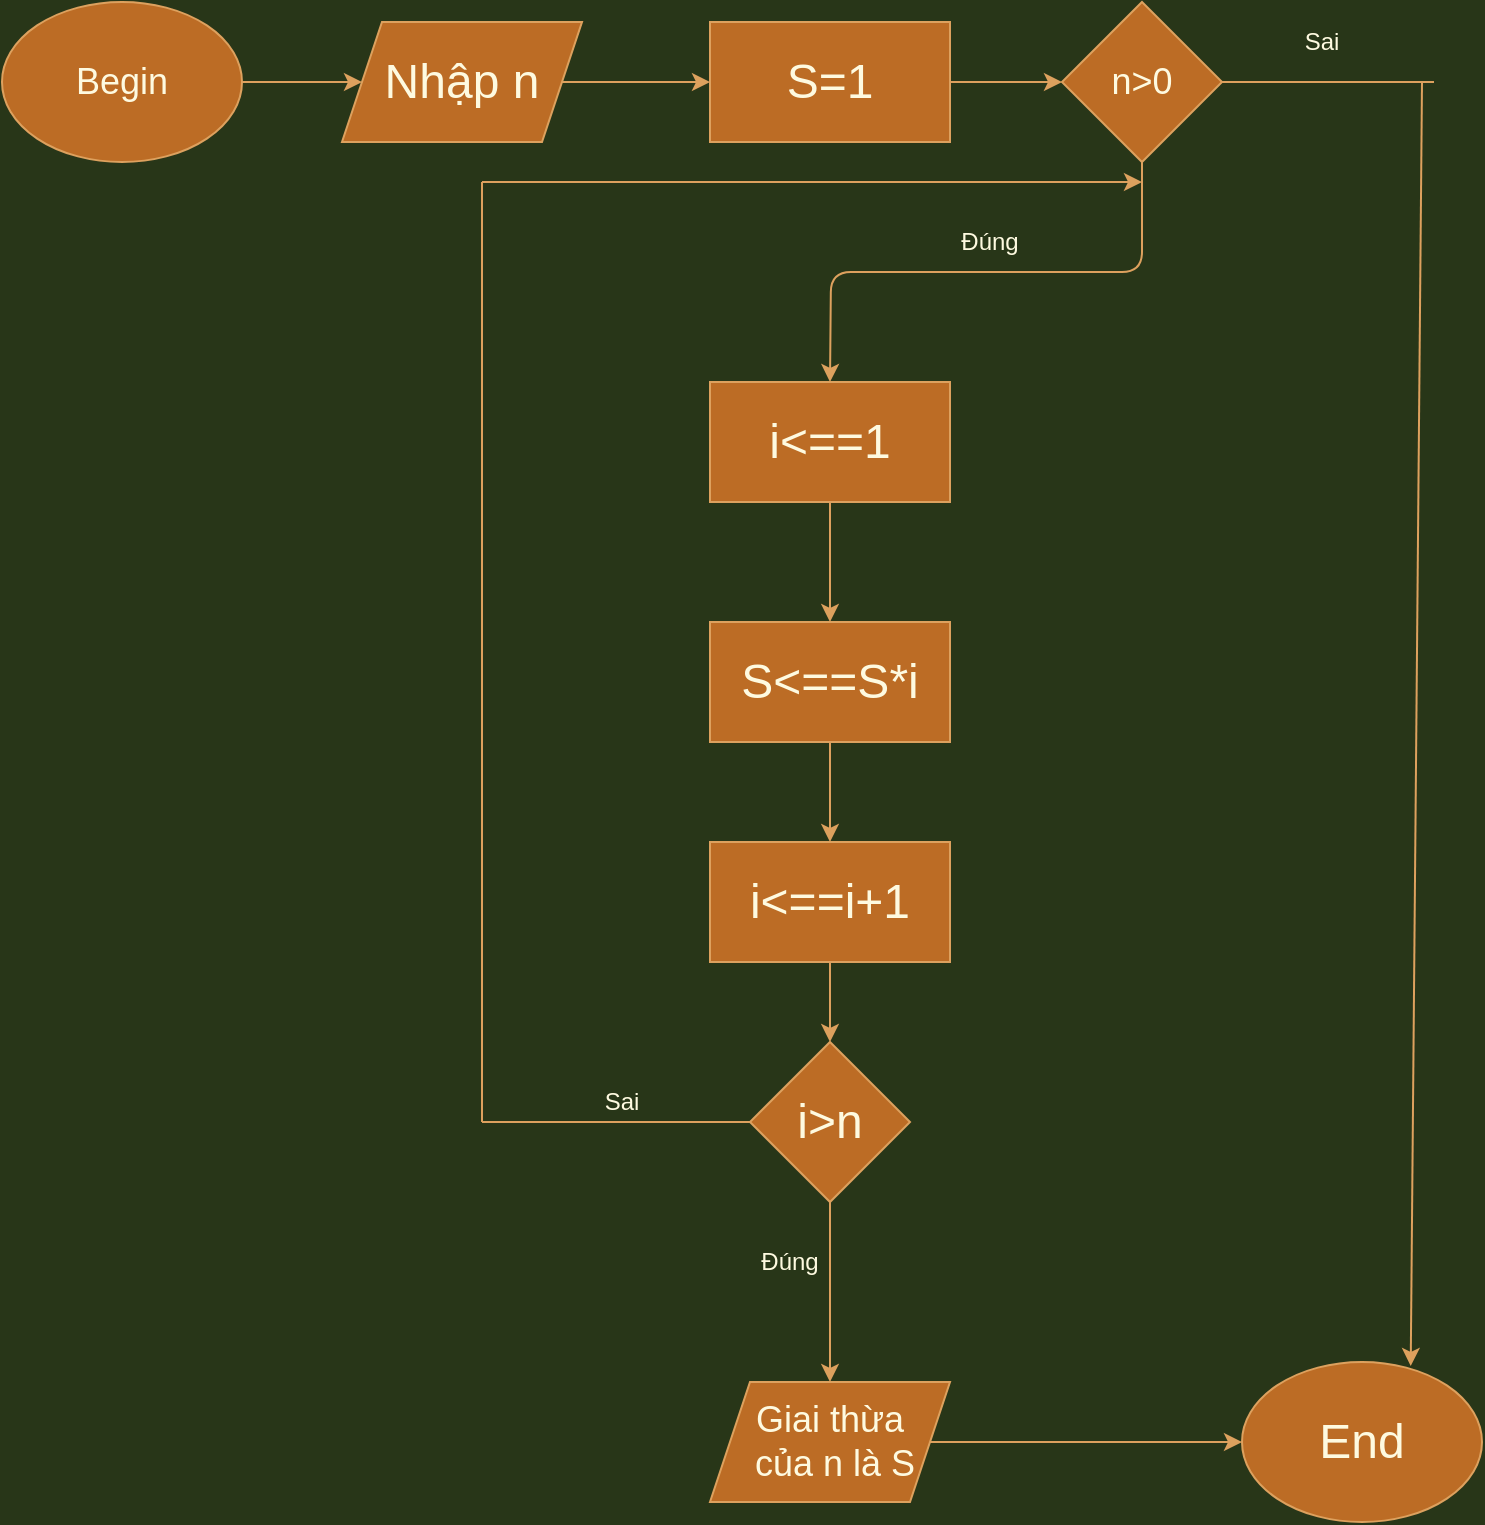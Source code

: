 <mxfile version="14.4.4" type="github">
  <diagram id="C5RBs43oDa-KdzZeNtuy" name="Page-1">
    <mxGraphModel dx="1038" dy="548" grid="1" gridSize="10" guides="1" tooltips="1" connect="1" arrows="1" fold="1" page="1" pageScale="1" pageWidth="827" pageHeight="1169" background="#283618" math="0" shadow="0">
      <root>
        <mxCell id="WIyWlLk6GJQsqaUBKTNV-0" />
        <mxCell id="WIyWlLk6GJQsqaUBKTNV-1" parent="WIyWlLk6GJQsqaUBKTNV-0" />
        <mxCell id="YbcMuKqUwYt0H_rFrsmF-2" style="edgeStyle=orthogonalEdgeStyle;curved=0;rounded=1;sketch=0;orthogonalLoop=1;jettySize=auto;html=1;exitX=1;exitY=0.5;exitDx=0;exitDy=0;strokeColor=#DDA15E;fillColor=#BC6C25;fontColor=#FEFAE0;" edge="1" parent="WIyWlLk6GJQsqaUBKTNV-1" source="YbcMuKqUwYt0H_rFrsmF-0" target="YbcMuKqUwYt0H_rFrsmF-1">
          <mxGeometry relative="1" as="geometry" />
        </mxCell>
        <mxCell id="YbcMuKqUwYt0H_rFrsmF-0" value="&lt;font style=&quot;font-size: 18px&quot;&gt;Begin&lt;/font&gt;" style="ellipse;whiteSpace=wrap;html=1;rounded=0;sketch=0;strokeColor=#DDA15E;fillColor=#BC6C25;fontColor=#FEFAE0;" vertex="1" parent="WIyWlLk6GJQsqaUBKTNV-1">
          <mxGeometry width="120" height="80" as="geometry" />
        </mxCell>
        <mxCell id="YbcMuKqUwYt0H_rFrsmF-12" style="edgeStyle=orthogonalEdgeStyle;curved=0;rounded=1;sketch=0;orthogonalLoop=1;jettySize=auto;html=1;exitX=1;exitY=0.5;exitDx=0;exitDy=0;entryX=0;entryY=0.5;entryDx=0;entryDy=0;strokeColor=#DDA15E;fillColor=#BC6C25;fontColor=#FEFAE0;" edge="1" parent="WIyWlLk6GJQsqaUBKTNV-1" source="YbcMuKqUwYt0H_rFrsmF-1" target="YbcMuKqUwYt0H_rFrsmF-11">
          <mxGeometry relative="1" as="geometry" />
        </mxCell>
        <mxCell id="YbcMuKqUwYt0H_rFrsmF-1" value="&lt;font style=&quot;font-size: 24px&quot;&gt;Nhập n&lt;/font&gt;" style="shape=parallelogram;perimeter=parallelogramPerimeter;whiteSpace=wrap;html=1;fixedSize=1;rounded=0;sketch=0;strokeColor=#DDA15E;fillColor=#BC6C25;fontColor=#FEFAE0;" vertex="1" parent="WIyWlLk6GJQsqaUBKTNV-1">
          <mxGeometry x="170" y="10" width="120" height="60" as="geometry" />
        </mxCell>
        <mxCell id="YbcMuKqUwYt0H_rFrsmF-5" style="edgeStyle=orthogonalEdgeStyle;curved=0;rounded=1;sketch=0;orthogonalLoop=1;jettySize=auto;html=1;exitX=0.5;exitY=1;exitDx=0;exitDy=0;strokeColor=#DDA15E;fillColor=#BC6C25;fontColor=#FEFAE0;" edge="1" parent="WIyWlLk6GJQsqaUBKTNV-1" source="YbcMuKqUwYt0H_rFrsmF-3">
          <mxGeometry relative="1" as="geometry">
            <mxPoint x="414" y="190" as="targetPoint" />
          </mxGeometry>
        </mxCell>
        <mxCell id="YbcMuKqUwYt0H_rFrsmF-3" value="&lt;font style=&quot;font-size: 18px&quot;&gt;n&amp;gt;0&lt;/font&gt;" style="rhombus;whiteSpace=wrap;html=1;rounded=0;sketch=0;strokeColor=#DDA15E;fillColor=#BC6C25;fontColor=#FEFAE0;" vertex="1" parent="WIyWlLk6GJQsqaUBKTNV-1">
          <mxGeometry x="530" width="80" height="80" as="geometry" />
        </mxCell>
        <mxCell id="YbcMuKqUwYt0H_rFrsmF-6" value="Đúng" style="text;html=1;strokeColor=none;fillColor=none;align=center;verticalAlign=middle;whiteSpace=wrap;rounded=0;sketch=0;fontColor=#FEFAE0;" vertex="1" parent="WIyWlLk6GJQsqaUBKTNV-1">
          <mxGeometry x="474" y="110" width="40" height="20" as="geometry" />
        </mxCell>
        <mxCell id="YbcMuKqUwYt0H_rFrsmF-8" value="" style="endArrow=none;html=1;strokeColor=#DDA15E;fillColor=#BC6C25;fontColor=#FEFAE0;" edge="1" parent="WIyWlLk6GJQsqaUBKTNV-1">
          <mxGeometry width="50" height="50" relative="1" as="geometry">
            <mxPoint x="610" y="40" as="sourcePoint" />
            <mxPoint x="716" y="40" as="targetPoint" />
          </mxGeometry>
        </mxCell>
        <mxCell id="YbcMuKqUwYt0H_rFrsmF-9" value="Sai" style="text;html=1;strokeColor=none;fillColor=none;align=center;verticalAlign=middle;whiteSpace=wrap;rounded=0;sketch=0;fontColor=#FEFAE0;" vertex="1" parent="WIyWlLk6GJQsqaUBKTNV-1">
          <mxGeometry x="640" y="10" width="40" height="20" as="geometry" />
        </mxCell>
        <mxCell id="YbcMuKqUwYt0H_rFrsmF-15" style="edgeStyle=orthogonalEdgeStyle;curved=0;rounded=1;sketch=0;orthogonalLoop=1;jettySize=auto;html=1;exitX=0.5;exitY=1;exitDx=0;exitDy=0;entryX=0.5;entryY=0;entryDx=0;entryDy=0;strokeColor=#DDA15E;fillColor=#BC6C25;fontColor=#FEFAE0;" edge="1" parent="WIyWlLk6GJQsqaUBKTNV-1" source="YbcMuKqUwYt0H_rFrsmF-10" target="YbcMuKqUwYt0H_rFrsmF-14">
          <mxGeometry relative="1" as="geometry" />
        </mxCell>
        <mxCell id="YbcMuKqUwYt0H_rFrsmF-10" value="&lt;font style=&quot;font-size: 24px&quot;&gt;i&amp;lt;==1&lt;/font&gt;" style="rounded=0;whiteSpace=wrap;html=1;sketch=0;strokeColor=#DDA15E;fillColor=#BC6C25;fontColor=#FEFAE0;" vertex="1" parent="WIyWlLk6GJQsqaUBKTNV-1">
          <mxGeometry x="354" y="190" width="120" height="60" as="geometry" />
        </mxCell>
        <mxCell id="YbcMuKqUwYt0H_rFrsmF-13" style="edgeStyle=orthogonalEdgeStyle;curved=0;rounded=1;sketch=0;orthogonalLoop=1;jettySize=auto;html=1;entryX=0;entryY=0.5;entryDx=0;entryDy=0;strokeColor=#DDA15E;fillColor=#BC6C25;fontColor=#FEFAE0;" edge="1" parent="WIyWlLk6GJQsqaUBKTNV-1" source="YbcMuKqUwYt0H_rFrsmF-11" target="YbcMuKqUwYt0H_rFrsmF-3">
          <mxGeometry relative="1" as="geometry" />
        </mxCell>
        <mxCell id="YbcMuKqUwYt0H_rFrsmF-11" value="&lt;font style=&quot;font-size: 24px&quot;&gt;S=1&lt;/font&gt;" style="rounded=0;whiteSpace=wrap;html=1;sketch=0;strokeColor=#DDA15E;fillColor=#BC6C25;fontColor=#FEFAE0;" vertex="1" parent="WIyWlLk6GJQsqaUBKTNV-1">
          <mxGeometry x="354" y="10" width="120" height="60" as="geometry" />
        </mxCell>
        <mxCell id="YbcMuKqUwYt0H_rFrsmF-17" style="edgeStyle=orthogonalEdgeStyle;curved=0;rounded=1;sketch=0;orthogonalLoop=1;jettySize=auto;html=1;exitX=0.5;exitY=1;exitDx=0;exitDy=0;entryX=0.5;entryY=0;entryDx=0;entryDy=0;strokeColor=#DDA15E;fillColor=#BC6C25;fontColor=#FEFAE0;" edge="1" parent="WIyWlLk6GJQsqaUBKTNV-1" source="YbcMuKqUwYt0H_rFrsmF-14" target="YbcMuKqUwYt0H_rFrsmF-16">
          <mxGeometry relative="1" as="geometry" />
        </mxCell>
        <mxCell id="YbcMuKqUwYt0H_rFrsmF-14" value="&lt;font style=&quot;font-size: 24px&quot;&gt;S&amp;lt;==S*i&lt;/font&gt;" style="rounded=0;whiteSpace=wrap;html=1;sketch=0;strokeColor=#DDA15E;fillColor=#BC6C25;fontColor=#FEFAE0;" vertex="1" parent="WIyWlLk6GJQsqaUBKTNV-1">
          <mxGeometry x="354" y="310" width="120" height="60" as="geometry" />
        </mxCell>
        <mxCell id="YbcMuKqUwYt0H_rFrsmF-20" style="edgeStyle=orthogonalEdgeStyle;curved=0;rounded=1;sketch=0;orthogonalLoop=1;jettySize=auto;html=1;exitX=0.5;exitY=1;exitDx=0;exitDy=0;entryX=0.5;entryY=0;entryDx=0;entryDy=0;strokeColor=#DDA15E;fillColor=#BC6C25;fontColor=#FEFAE0;" edge="1" parent="WIyWlLk6GJQsqaUBKTNV-1" source="YbcMuKqUwYt0H_rFrsmF-16" target="YbcMuKqUwYt0H_rFrsmF-19">
          <mxGeometry relative="1" as="geometry" />
        </mxCell>
        <mxCell id="YbcMuKqUwYt0H_rFrsmF-16" value="&lt;font style=&quot;font-size: 24px&quot;&gt;i&amp;lt;==i+1&lt;/font&gt;" style="rounded=0;whiteSpace=wrap;html=1;sketch=0;strokeColor=#DDA15E;fillColor=#BC6C25;fontColor=#FEFAE0;" vertex="1" parent="WIyWlLk6GJQsqaUBKTNV-1">
          <mxGeometry x="354" y="420" width="120" height="60" as="geometry" />
        </mxCell>
        <mxCell id="YbcMuKqUwYt0H_rFrsmF-21" style="edgeStyle=orthogonalEdgeStyle;curved=0;rounded=1;sketch=0;orthogonalLoop=1;jettySize=auto;html=1;exitX=0.5;exitY=1;exitDx=0;exitDy=0;strokeColor=#DDA15E;fillColor=#BC6C25;fontColor=#FEFAE0;" edge="1" parent="WIyWlLk6GJQsqaUBKTNV-1" source="YbcMuKqUwYt0H_rFrsmF-19">
          <mxGeometry relative="1" as="geometry">
            <mxPoint x="414" y="690" as="targetPoint" />
          </mxGeometry>
        </mxCell>
        <mxCell id="YbcMuKqUwYt0H_rFrsmF-19" value="&lt;font style=&quot;font-size: 24px&quot;&gt;i&amp;gt;n&lt;/font&gt;" style="rhombus;whiteSpace=wrap;html=1;rounded=0;sketch=0;strokeColor=#DDA15E;fillColor=#BC6C25;fontColor=#FEFAE0;" vertex="1" parent="WIyWlLk6GJQsqaUBKTNV-1">
          <mxGeometry x="374" y="520" width="80" height="80" as="geometry" />
        </mxCell>
        <mxCell id="YbcMuKqUwYt0H_rFrsmF-23" value="Đúng" style="text;html=1;strokeColor=none;fillColor=none;align=center;verticalAlign=middle;whiteSpace=wrap;rounded=0;sketch=0;fontColor=#FEFAE0;" vertex="1" parent="WIyWlLk6GJQsqaUBKTNV-1">
          <mxGeometry x="374" y="620" width="40" height="20" as="geometry" />
        </mxCell>
        <mxCell id="YbcMuKqUwYt0H_rFrsmF-32" style="edgeStyle=orthogonalEdgeStyle;curved=0;rounded=1;sketch=0;orthogonalLoop=1;jettySize=auto;html=1;exitX=1;exitY=0.5;exitDx=0;exitDy=0;entryX=0;entryY=0.5;entryDx=0;entryDy=0;strokeColor=#DDA15E;fillColor=#BC6C25;fontColor=#FEFAE0;" edge="1" parent="WIyWlLk6GJQsqaUBKTNV-1" source="YbcMuKqUwYt0H_rFrsmF-24" target="YbcMuKqUwYt0H_rFrsmF-31">
          <mxGeometry relative="1" as="geometry" />
        </mxCell>
        <mxCell id="YbcMuKqUwYt0H_rFrsmF-24" value="&lt;font style=&quot;font-size: 18px&quot;&gt;Giai thừa&lt;br&gt;&amp;nbsp;của n là S&lt;/font&gt;" style="shape=parallelogram;perimeter=parallelogramPerimeter;whiteSpace=wrap;html=1;fixedSize=1;rounded=0;sketch=0;strokeColor=#DDA15E;fillColor=#BC6C25;fontColor=#FEFAE0;" vertex="1" parent="WIyWlLk6GJQsqaUBKTNV-1">
          <mxGeometry x="354" y="690" width="120" height="60" as="geometry" />
        </mxCell>
        <mxCell id="YbcMuKqUwYt0H_rFrsmF-26" value="" style="endArrow=none;html=1;strokeColor=#DDA15E;fillColor=#BC6C25;fontColor=#FEFAE0;" edge="1" parent="WIyWlLk6GJQsqaUBKTNV-1">
          <mxGeometry width="50" height="50" relative="1" as="geometry">
            <mxPoint x="240" y="560" as="sourcePoint" />
            <mxPoint x="374" y="560" as="targetPoint" />
          </mxGeometry>
        </mxCell>
        <mxCell id="YbcMuKqUwYt0H_rFrsmF-27" value="Sai" style="text;html=1;strokeColor=none;fillColor=none;align=center;verticalAlign=middle;whiteSpace=wrap;rounded=0;sketch=0;fontColor=#FEFAE0;" vertex="1" parent="WIyWlLk6GJQsqaUBKTNV-1">
          <mxGeometry x="290" y="540" width="40" height="20" as="geometry" />
        </mxCell>
        <mxCell id="YbcMuKqUwYt0H_rFrsmF-29" value="" style="endArrow=none;html=1;strokeColor=#DDA15E;fillColor=#BC6C25;fontColor=#FEFAE0;" edge="1" parent="WIyWlLk6GJQsqaUBKTNV-1">
          <mxGeometry width="50" height="50" relative="1" as="geometry">
            <mxPoint x="240" y="560" as="sourcePoint" />
            <mxPoint x="240" y="90" as="targetPoint" />
          </mxGeometry>
        </mxCell>
        <mxCell id="YbcMuKqUwYt0H_rFrsmF-30" value="" style="endArrow=classic;html=1;strokeColor=#DDA15E;fillColor=#BC6C25;fontColor=#FEFAE0;" edge="1" parent="WIyWlLk6GJQsqaUBKTNV-1">
          <mxGeometry width="50" height="50" relative="1" as="geometry">
            <mxPoint x="240" y="90" as="sourcePoint" />
            <mxPoint x="570" y="90" as="targetPoint" />
          </mxGeometry>
        </mxCell>
        <mxCell id="YbcMuKqUwYt0H_rFrsmF-31" value="&lt;font style=&quot;font-size: 24px&quot;&gt;End&lt;/font&gt;" style="ellipse;whiteSpace=wrap;html=1;rounded=0;sketch=0;strokeColor=#DDA15E;fillColor=#BC6C25;fontColor=#FEFAE0;" vertex="1" parent="WIyWlLk6GJQsqaUBKTNV-1">
          <mxGeometry x="620" y="680" width="120" height="80" as="geometry" />
        </mxCell>
        <mxCell id="YbcMuKqUwYt0H_rFrsmF-33" value="" style="endArrow=classic;html=1;strokeColor=#DDA15E;fillColor=#BC6C25;fontColor=#FEFAE0;entryX=0.703;entryY=0.025;entryDx=0;entryDy=0;entryPerimeter=0;" edge="1" parent="WIyWlLk6GJQsqaUBKTNV-1" target="YbcMuKqUwYt0H_rFrsmF-31">
          <mxGeometry width="50" height="50" relative="1" as="geometry">
            <mxPoint x="710" y="40" as="sourcePoint" />
            <mxPoint x="760" y="-10" as="targetPoint" />
          </mxGeometry>
        </mxCell>
      </root>
    </mxGraphModel>
  </diagram>
</mxfile>
